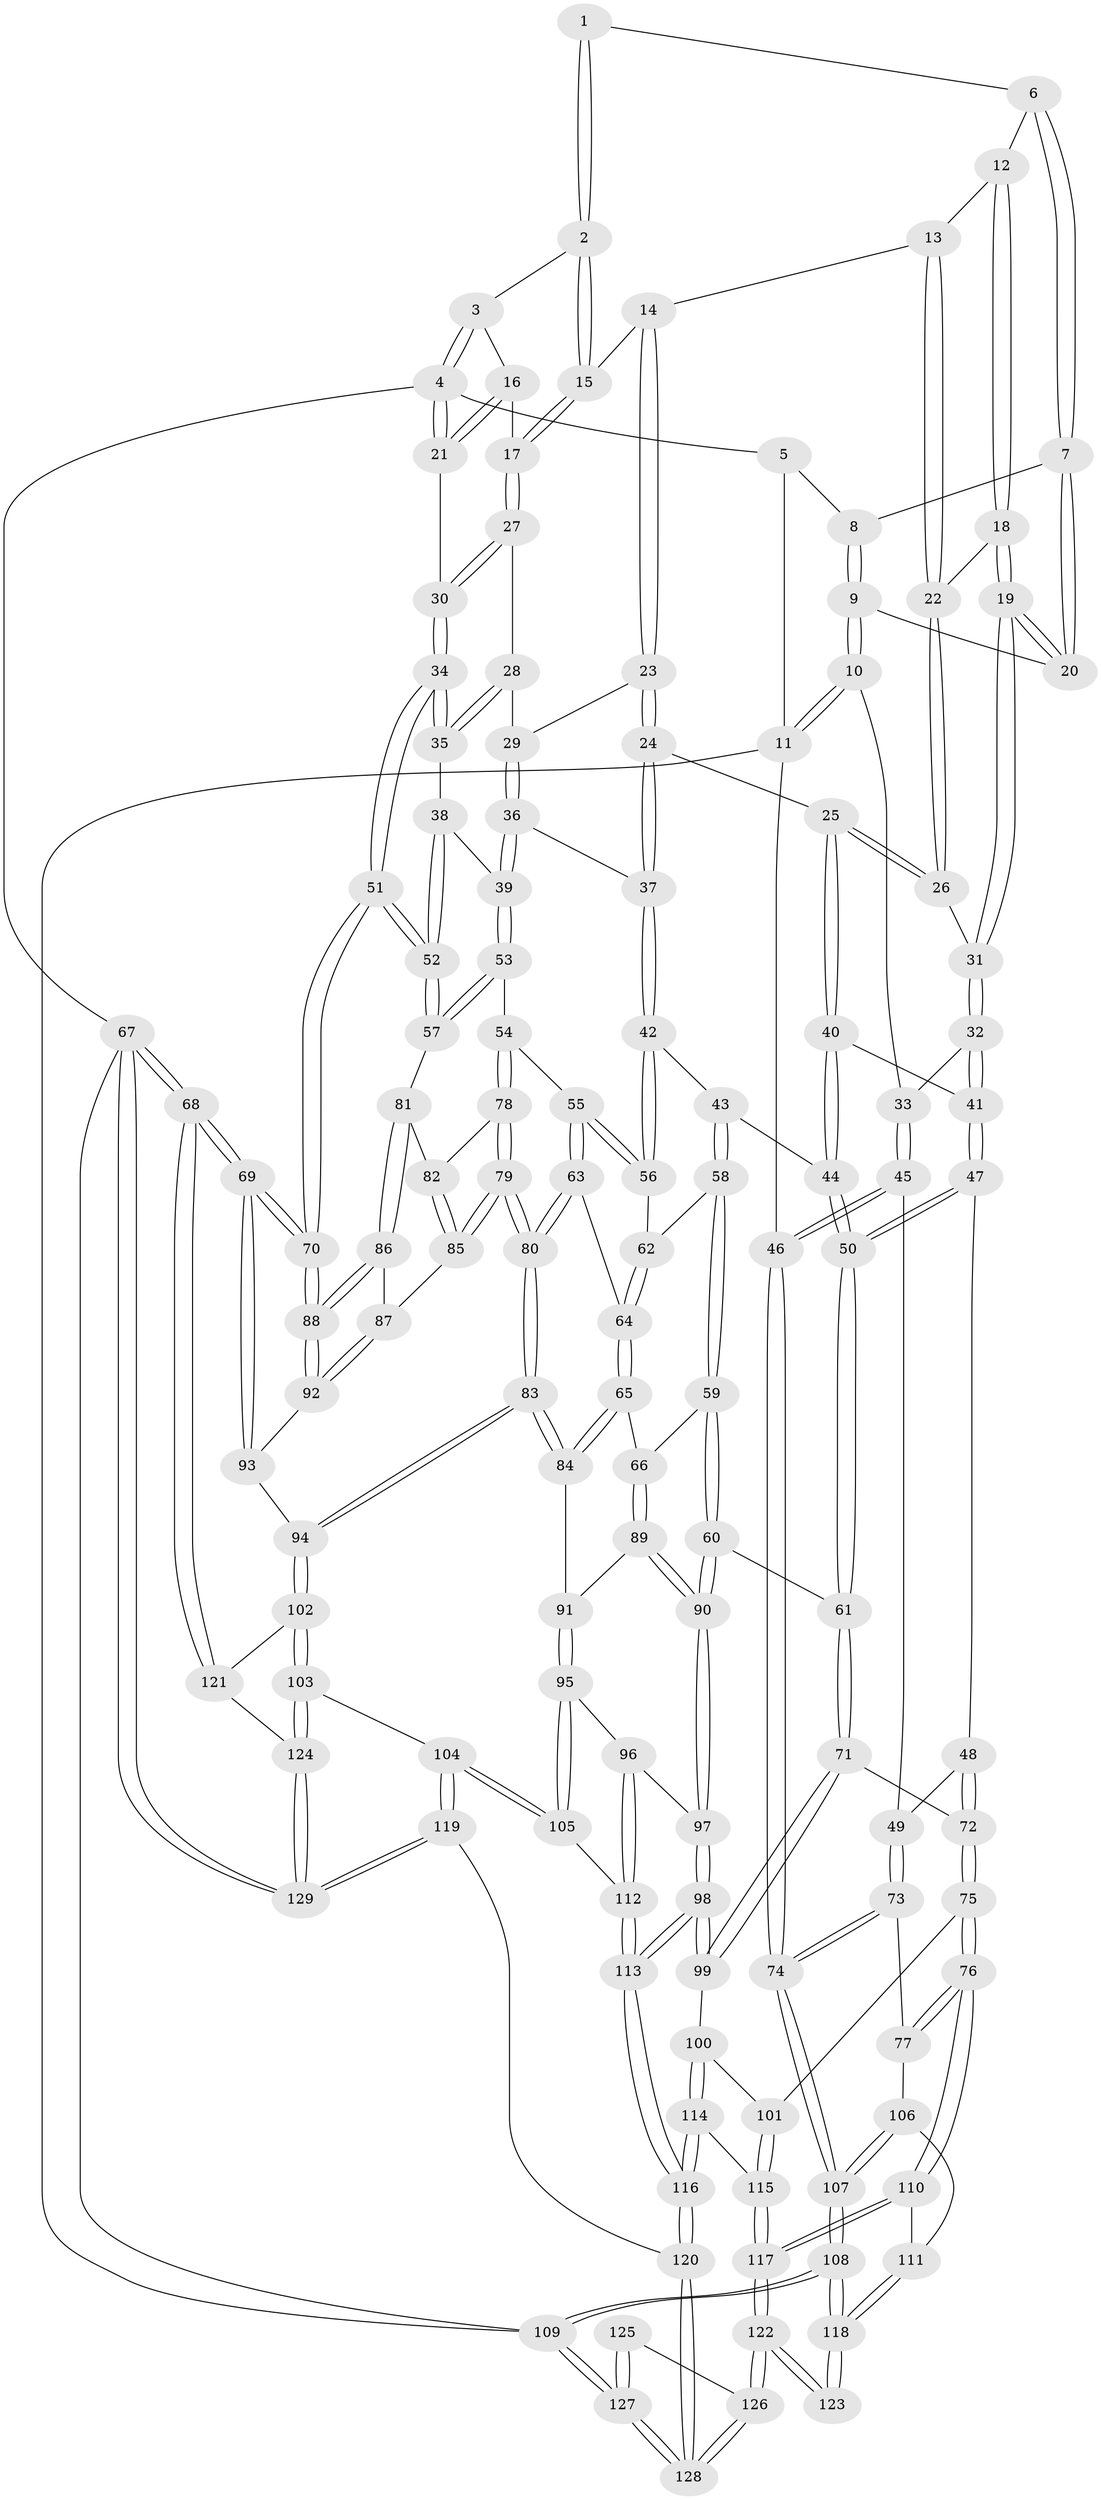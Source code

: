 // coarse degree distribution, {5: 0.375, 11: 0.015625, 3: 0.1875, 4: 0.296875, 7: 0.015625, 6: 0.09375, 2: 0.015625}
// Generated by graph-tools (version 1.1) at 2025/21/03/04/25 18:21:12]
// undirected, 129 vertices, 319 edges
graph export_dot {
graph [start="1"]
  node [color=gray90,style=filled];
  1 [pos="+0.36686077083275187+0"];
  2 [pos="+0.6909195875113425+0"];
  3 [pos="+0.848327624865913+0"];
  4 [pos="+1+0"];
  5 [pos="+0.013797184453641446+0"];
  6 [pos="+0.37559373882995617+0.029864150121741068"];
  7 [pos="+0.32812170568721566+0.12609697974221418"];
  8 [pos="+0.07281688106523075+0"];
  9 [pos="+0.14183545114808216+0.12441446266755414"];
  10 [pos="+0+0.2877824313405147"];
  11 [pos="+0+0.2995902158228961"];
  12 [pos="+0.522747710060438+0.07886362031425047"];
  13 [pos="+0.6192551901095086+0.06348308888191624"];
  14 [pos="+0.6248795906659133+0.05998330118371524"];
  15 [pos="+0.629168526500535+0.04934352071060901"];
  16 [pos="+0.8886748667646974+0.12107378725013677"];
  17 [pos="+0.8698197895752185+0.16985776155471413"];
  18 [pos="+0.39498358154138064+0.17816923398325182"];
  19 [pos="+0.316665840501121+0.1864850739228958"];
  20 [pos="+0.3159484483963724+0.18520505704825846"];
  21 [pos="+1+0.19378554526898495"];
  22 [pos="+0.5209353383062267+0.2229215262940098"];
  23 [pos="+0.6754588522334428+0.1654788753246021"];
  24 [pos="+0.6033212189584504+0.3109864328935073"];
  25 [pos="+0.5412074873668162+0.3012890541398553"];
  26 [pos="+0.5298018580673671+0.2707551000977417"];
  27 [pos="+0.8573404287702053+0.22873648448537998"];
  28 [pos="+0.8428940410332727+0.24552688615657395"];
  29 [pos="+0.8047900728774513+0.262788338519465"];
  30 [pos="+1+0.27678458956062385"];
  31 [pos="+0.31418964816293143+0.254030544086468"];
  32 [pos="+0.3112231074024036+0.27583289409415446"];
  33 [pos="+0.12986595680672217+0.3685799532412038"];
  34 [pos="+1+0.398141542784918"];
  35 [pos="+0.9519254101598887+0.3745420311575048"];
  36 [pos="+0.7454955002352461+0.3784211928773016"];
  37 [pos="+0.6952341577528613+0.3917483378414576"];
  38 [pos="+0.874672614516813+0.4404810639533635"];
  39 [pos="+0.8258162842366176+0.4548377667697574"];
  40 [pos="+0.4921740727849502+0.3527355477084205"];
  41 [pos="+0.38473937279278775+0.3857052857775577"];
  42 [pos="+0.690625521892281+0.39843502200945596"];
  43 [pos="+0.590713812755338+0.48473927526934224"];
  44 [pos="+0.5802291868216287+0.4805976114448289"];
  45 [pos="+0.1714375048000328+0.5021578072135877"];
  46 [pos="+0+0.5633496657290199"];
  47 [pos="+0.3709720874191418+0.4917564454605692"];
  48 [pos="+0.23699140640170616+0.5198128764911595"];
  49 [pos="+0.17897506357286827+0.5111951537623242"];
  50 [pos="+0.3786005222493348+0.5001922272695014"];
  51 [pos="+1+0.5636512248270253"];
  52 [pos="+1+0.5608956385020982"];
  53 [pos="+0.8280775614825723+0.4963188151808795"];
  54 [pos="+0.7850848178875763+0.5703230048147911"];
  55 [pos="+0.7324005016145978+0.5633233210945516"];
  56 [pos="+0.7178799264210198+0.5509387248200931"];
  57 [pos="+0.945118474444631+0.5809143030731467"];
  58 [pos="+0.595085490565564+0.5263623430288296"];
  59 [pos="+0.5549605609275654+0.6143218826497701"];
  60 [pos="+0.45842545812108737+0.6445171760494834"];
  61 [pos="+0.431311931590456+0.6429386854883768"];
  62 [pos="+0.6437152491209538+0.5507800827724874"];
  63 [pos="+0.6943231991271389+0.6120662330588393"];
  64 [pos="+0.6719586725570309+0.613467458881877"];
  65 [pos="+0.6372639146028606+0.6462537267515173"];
  66 [pos="+0.5938644643665332+0.6446823528491075"];
  67 [pos="+1+1"];
  68 [pos="+1+0.9333662837629743"];
  69 [pos="+1+0.8684853986611952"];
  70 [pos="+1+0.7763944256164069"];
  71 [pos="+0.42946352992921544+0.6454703239986842"];
  72 [pos="+0.2771874535753118+0.6706648519189732"];
  73 [pos="+0.1351006668948225+0.6260759393977571"];
  74 [pos="+0+0.5954208350961552"];
  75 [pos="+0.2161918773554586+0.7427080387398349"];
  76 [pos="+0.21054953984628927+0.745080551409558"];
  77 [pos="+0.14646512865452868+0.6934737804401941"];
  78 [pos="+0.791874581523096+0.5928043288727729"];
  79 [pos="+0.769418798357012+0.7025671941219379"];
  80 [pos="+0.759376807487066+0.7154137879954626"];
  81 [pos="+0.9093327987558608+0.6142345040771559"];
  82 [pos="+0.8851268411309509+0.6192115880275666"];
  83 [pos="+0.7527962259849651+0.7303060618620458"];
  84 [pos="+0.708296790345365+0.7130414859593165"];
  85 [pos="+0.8363182701986226+0.6856338196639062"];
  86 [pos="+0.909787146564163+0.6625909356627684"];
  87 [pos="+0.8980497845878298+0.70305324119779"];
  88 [pos="+1+0.7418248990150094"];
  89 [pos="+0.5981157611737443+0.6837881154870082"];
  90 [pos="+0.5412725086182092+0.7436347203711697"];
  91 [pos="+0.6177220072707551+0.7237486996576942"];
  92 [pos="+0.9043699548251342+0.7148688886686239"];
  93 [pos="+0.8636561295673953+0.7976722807605013"];
  94 [pos="+0.7643417219374566+0.829558029053162"];
  95 [pos="+0.6010275722606359+0.7641515333383324"];
  96 [pos="+0.5574428362708613+0.7639090744444006"];
  97 [pos="+0.5469087800661835+0.7576629421290757"];
  98 [pos="+0.4571848283198361+0.8209697525489112"];
  99 [pos="+0.4063178751356009+0.7462686227245368"];
  100 [pos="+0.35848060934176684+0.7709169250436518"];
  101 [pos="+0.3456133580652794+0.7705537397554943"];
  102 [pos="+0.76247742353483+0.8339193270993946"];
  103 [pos="+0.7535300594138254+0.8421009839113979"];
  104 [pos="+0.7138687052778544+0.8646501831150899"];
  105 [pos="+0.6860585477652053+0.8570219764997916"];
  106 [pos="+0.054259274278174556+0.7356891926819067"];
  107 [pos="+0+0.6879026679290355"];
  108 [pos="+0+0.9841397836012328"];
  109 [pos="+0+1"];
  110 [pos="+0.19454513265731943+0.8597869088230407"];
  111 [pos="+0.07454359868415142+0.8294766340813237"];
  112 [pos="+0.5551279954922439+0.8716896445767952"];
  113 [pos="+0.4748017439284678+0.9122064659005383"];
  114 [pos="+0.3388218524834845+0.90048617442462"];
  115 [pos="+0.24592612123757426+0.8974241913220288"];
  116 [pos="+0.4544814167749549+0.957520256731424"];
  117 [pos="+0.20828487951716085+0.9002924340370542"];
  118 [pos="+0+0.9073393012982968"];
  119 [pos="+0.6049663147019+1"];
  120 [pos="+0.4974371709440167+1"];
  121 [pos="+0.8806215386334414+0.9153177547830629"];
  122 [pos="+0.20717003361037917+0.9031587899220532"];
  123 [pos="+0.007073795514735626+0.9156959188213958"];
  124 [pos="+0.8476201293075054+1"];
  125 [pos="+0.08666054346557735+0.9581789599405571"];
  126 [pos="+0.20192326038476088+0.9346648219492351"];
  127 [pos="+0+1"];
  128 [pos="+0.20875334269212684+1"];
  129 [pos="+0.8729591129548988+1"];
  1 -- 2;
  1 -- 2;
  1 -- 6;
  2 -- 3;
  2 -- 15;
  2 -- 15;
  3 -- 4;
  3 -- 4;
  3 -- 16;
  4 -- 5;
  4 -- 21;
  4 -- 21;
  4 -- 67;
  5 -- 8;
  5 -- 11;
  6 -- 7;
  6 -- 7;
  6 -- 12;
  7 -- 8;
  7 -- 20;
  7 -- 20;
  8 -- 9;
  8 -- 9;
  9 -- 10;
  9 -- 10;
  9 -- 20;
  10 -- 11;
  10 -- 11;
  10 -- 33;
  11 -- 46;
  11 -- 109;
  12 -- 13;
  12 -- 18;
  12 -- 18;
  13 -- 14;
  13 -- 22;
  13 -- 22;
  14 -- 15;
  14 -- 23;
  14 -- 23;
  15 -- 17;
  15 -- 17;
  16 -- 17;
  16 -- 21;
  16 -- 21;
  17 -- 27;
  17 -- 27;
  18 -- 19;
  18 -- 19;
  18 -- 22;
  19 -- 20;
  19 -- 20;
  19 -- 31;
  19 -- 31;
  21 -- 30;
  22 -- 26;
  22 -- 26;
  23 -- 24;
  23 -- 24;
  23 -- 29;
  24 -- 25;
  24 -- 37;
  24 -- 37;
  25 -- 26;
  25 -- 26;
  25 -- 40;
  25 -- 40;
  26 -- 31;
  27 -- 28;
  27 -- 30;
  27 -- 30;
  28 -- 29;
  28 -- 35;
  28 -- 35;
  29 -- 36;
  29 -- 36;
  30 -- 34;
  30 -- 34;
  31 -- 32;
  31 -- 32;
  32 -- 33;
  32 -- 41;
  32 -- 41;
  33 -- 45;
  33 -- 45;
  34 -- 35;
  34 -- 35;
  34 -- 51;
  34 -- 51;
  35 -- 38;
  36 -- 37;
  36 -- 39;
  36 -- 39;
  37 -- 42;
  37 -- 42;
  38 -- 39;
  38 -- 52;
  38 -- 52;
  39 -- 53;
  39 -- 53;
  40 -- 41;
  40 -- 44;
  40 -- 44;
  41 -- 47;
  41 -- 47;
  42 -- 43;
  42 -- 56;
  42 -- 56;
  43 -- 44;
  43 -- 58;
  43 -- 58;
  44 -- 50;
  44 -- 50;
  45 -- 46;
  45 -- 46;
  45 -- 49;
  46 -- 74;
  46 -- 74;
  47 -- 48;
  47 -- 50;
  47 -- 50;
  48 -- 49;
  48 -- 72;
  48 -- 72;
  49 -- 73;
  49 -- 73;
  50 -- 61;
  50 -- 61;
  51 -- 52;
  51 -- 52;
  51 -- 70;
  51 -- 70;
  52 -- 57;
  52 -- 57;
  53 -- 54;
  53 -- 57;
  53 -- 57;
  54 -- 55;
  54 -- 78;
  54 -- 78;
  55 -- 56;
  55 -- 56;
  55 -- 63;
  55 -- 63;
  56 -- 62;
  57 -- 81;
  58 -- 59;
  58 -- 59;
  58 -- 62;
  59 -- 60;
  59 -- 60;
  59 -- 66;
  60 -- 61;
  60 -- 90;
  60 -- 90;
  61 -- 71;
  61 -- 71;
  62 -- 64;
  62 -- 64;
  63 -- 64;
  63 -- 80;
  63 -- 80;
  64 -- 65;
  64 -- 65;
  65 -- 66;
  65 -- 84;
  65 -- 84;
  66 -- 89;
  66 -- 89;
  67 -- 68;
  67 -- 68;
  67 -- 129;
  67 -- 129;
  67 -- 109;
  68 -- 69;
  68 -- 69;
  68 -- 121;
  68 -- 121;
  69 -- 70;
  69 -- 70;
  69 -- 93;
  69 -- 93;
  70 -- 88;
  70 -- 88;
  71 -- 72;
  71 -- 99;
  71 -- 99;
  72 -- 75;
  72 -- 75;
  73 -- 74;
  73 -- 74;
  73 -- 77;
  74 -- 107;
  74 -- 107;
  75 -- 76;
  75 -- 76;
  75 -- 101;
  76 -- 77;
  76 -- 77;
  76 -- 110;
  76 -- 110;
  77 -- 106;
  78 -- 79;
  78 -- 79;
  78 -- 82;
  79 -- 80;
  79 -- 80;
  79 -- 85;
  79 -- 85;
  80 -- 83;
  80 -- 83;
  81 -- 82;
  81 -- 86;
  81 -- 86;
  82 -- 85;
  82 -- 85;
  83 -- 84;
  83 -- 84;
  83 -- 94;
  83 -- 94;
  84 -- 91;
  85 -- 87;
  86 -- 87;
  86 -- 88;
  86 -- 88;
  87 -- 92;
  87 -- 92;
  88 -- 92;
  88 -- 92;
  89 -- 90;
  89 -- 90;
  89 -- 91;
  90 -- 97;
  90 -- 97;
  91 -- 95;
  91 -- 95;
  92 -- 93;
  93 -- 94;
  94 -- 102;
  94 -- 102;
  95 -- 96;
  95 -- 105;
  95 -- 105;
  96 -- 97;
  96 -- 112;
  96 -- 112;
  97 -- 98;
  97 -- 98;
  98 -- 99;
  98 -- 99;
  98 -- 113;
  98 -- 113;
  99 -- 100;
  100 -- 101;
  100 -- 114;
  100 -- 114;
  101 -- 115;
  101 -- 115;
  102 -- 103;
  102 -- 103;
  102 -- 121;
  103 -- 104;
  103 -- 124;
  103 -- 124;
  104 -- 105;
  104 -- 105;
  104 -- 119;
  104 -- 119;
  105 -- 112;
  106 -- 107;
  106 -- 107;
  106 -- 111;
  107 -- 108;
  107 -- 108;
  108 -- 109;
  108 -- 109;
  108 -- 118;
  108 -- 118;
  109 -- 127;
  109 -- 127;
  110 -- 111;
  110 -- 117;
  110 -- 117;
  111 -- 118;
  111 -- 118;
  112 -- 113;
  112 -- 113;
  113 -- 116;
  113 -- 116;
  114 -- 115;
  114 -- 116;
  114 -- 116;
  115 -- 117;
  115 -- 117;
  116 -- 120;
  116 -- 120;
  117 -- 122;
  117 -- 122;
  118 -- 123;
  118 -- 123;
  119 -- 120;
  119 -- 129;
  119 -- 129;
  120 -- 128;
  120 -- 128;
  121 -- 124;
  122 -- 123;
  122 -- 123;
  122 -- 126;
  122 -- 126;
  124 -- 129;
  124 -- 129;
  125 -- 126;
  125 -- 127;
  125 -- 127;
  126 -- 128;
  126 -- 128;
  127 -- 128;
  127 -- 128;
}
